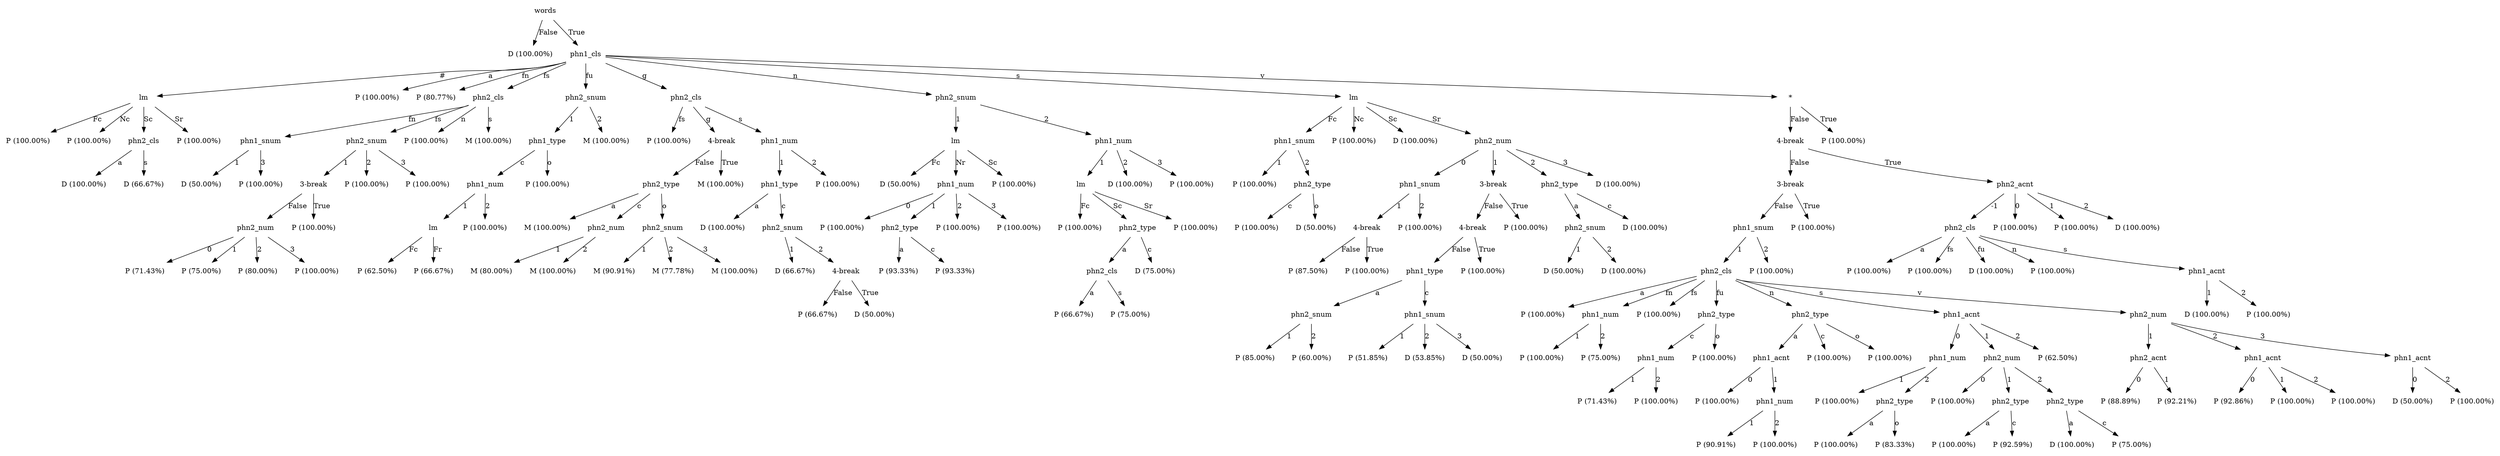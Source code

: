 digraph G {
"bg==" [ shape=plaintext label="words"]
"bg==" -> "bi0w" [ label="False" ]
"bi0w" [ shape=plaintext label="D (100.00%)"]
"bg==" -> "bi0x" [ label="True" ]
"bi0x" [ shape=plaintext label="phn1_cls"]
"bi0x" -> "bi0xLTA=" [ label="#" ]
"bi0xLTA=" [ shape=plaintext label="lm"]
"bi0xLTA=" -> "bi0xLTAtMA==" [ label="Fc" ]
"bi0xLTAtMA==" [ shape=plaintext label="P (100.00%)"]
"bi0xLTA=" -> "bi0xLTAtMw==" [ label="Nc" ]
"bi0xLTAtMw==" [ shape=plaintext label="P (100.00%)"]
"bi0xLTA=" -> "bi0xLTAtNQ==" [ label="Sc" ]
"bi0xLTAtNQ==" [ shape=plaintext label="phn2_cls"]
"bi0xLTAtNQ==" -> "bi0xLTAtNS0w" [ label="a" ]
"bi0xLTAtNS0w" [ shape=plaintext label="D (100.00%)"]
"bi0xLTAtNQ==" -> "bi0xLTAtNS02" [ label="s" ]
"bi0xLTAtNS02" [ shape=plaintext label="D (66.67%)"]
"bi0xLTA=" -> "bi0xLTAtNg==" [ label="Sr" ]
"bi0xLTAtNg==" [ shape=plaintext label="P (100.00%)"]
"bi0x" -> "bi0xLTE=" [ label="a" ]
"bi0xLTE=" [ shape=plaintext label="P (100.00%)"]
"bi0x" -> "bi0xLTI=" [ label="fn" ]
"bi0xLTI=" [ shape=plaintext label="P (80.77%)"]
"bi0x" -> "bi0xLTM=" [ label="fs" ]
"bi0xLTM=" [ shape=plaintext label="phn2_cls"]
"bi0xLTM=" -> "bi0xLTMtMQ==" [ label="fn" ]
"bi0xLTMtMQ==" [ shape=plaintext label="phn1_snum"]
"bi0xLTMtMQ==" -> "bi0xLTMtMS0x" [ label="1" ]
"bi0xLTMtMS0x" [ shape=plaintext label="D (50.00%)"]
"bi0xLTMtMQ==" -> "bi0xLTMtMS0z" [ label="3" ]
"bi0xLTMtMS0z" [ shape=plaintext label="P (100.00%)"]
"bi0xLTM=" -> "bi0xLTMtMg==" [ label="fs" ]
"bi0xLTMtMg==" [ shape=plaintext label="phn2_snum"]
"bi0xLTMtMg==" -> "bi0xLTMtMi0w" [ label="1" ]
"bi0xLTMtMi0w" [ shape=plaintext label="3-break"]
"bi0xLTMtMi0w" -> "bi0xLTMtMi0wLTA=" [ label="False" ]
"bi0xLTMtMi0wLTA=" [ shape=plaintext label="phn2_num"]
"bi0xLTMtMi0wLTA=" -> "bi0xLTMtMi0wLTAtMA==" [ label="0" ]
"bi0xLTMtMi0wLTAtMA==" [ shape=plaintext label="P (71.43%)"]
"bi0xLTMtMi0wLTA=" -> "bi0xLTMtMi0wLTAtMQ==" [ label="1" ]
"bi0xLTMtMi0wLTAtMQ==" [ shape=plaintext label="P (75.00%)"]
"bi0xLTMtMi0wLTA=" -> "bi0xLTMtMi0wLTAtMg==" [ label="2" ]
"bi0xLTMtMi0wLTAtMg==" [ shape=plaintext label="P (80.00%)"]
"bi0xLTMtMi0wLTA=" -> "bi0xLTMtMi0wLTAtMw==" [ label="3" ]
"bi0xLTMtMi0wLTAtMw==" [ shape=plaintext label="P (100.00%)"]
"bi0xLTMtMi0w" -> "bi0xLTMtMi0wLTE=" [ label="True" ]
"bi0xLTMtMi0wLTE=" [ shape=plaintext label="P (100.00%)"]
"bi0xLTMtMg==" -> "bi0xLTMtMi0x" [ label="2" ]
"bi0xLTMtMi0x" [ shape=plaintext label="P (100.00%)"]
"bi0xLTMtMg==" -> "bi0xLTMtMi0y" [ label="3" ]
"bi0xLTMtMi0y" [ shape=plaintext label="P (100.00%)"]
"bi0xLTM=" -> "bi0xLTMtNQ==" [ label="n" ]
"bi0xLTMtNQ==" [ shape=plaintext label="P (100.00%)"]
"bi0xLTM=" -> "bi0xLTMtNg==" [ label="s" ]
"bi0xLTMtNg==" [ shape=plaintext label="M (100.00%)"]
"bi0x" -> "bi0xLTQ=" [ label="fu" ]
"bi0xLTQ=" [ shape=plaintext label="phn2_snum"]
"bi0xLTQ=" -> "bi0xLTQtMA==" [ label="1" ]
"bi0xLTQtMA==" [ shape=plaintext label="phn1_type"]
"bi0xLTQtMA==" -> "bi0xLTQtMC0x" [ label="c" ]
"bi0xLTQtMC0x" [ shape=plaintext label="phn1_num"]
"bi0xLTQtMC0x" -> "bi0xLTQtMC0xLTE=" [ label="1" ]
"bi0xLTQtMC0xLTE=" [ shape=plaintext label="lm"]
"bi0xLTQtMC0xLTE=" -> "bi0xLTQtMC0xLTEtMA==" [ label="Fc" ]
"bi0xLTQtMC0xLTEtMA==" [ shape=plaintext label="P (62.50%)"]
"bi0xLTQtMC0xLTE=" -> "bi0xLTQtMC0xLTEtMQ==" [ label="Fr" ]
"bi0xLTQtMC0xLTEtMQ==" [ shape=plaintext label="P (66.67%)"]
"bi0xLTQtMC0x" -> "bi0xLTQtMC0xLTI=" [ label="2" ]
"bi0xLTQtMC0xLTI=" [ shape=plaintext label="P (100.00%)"]
"bi0xLTQtMA==" -> "bi0xLTQtMC0z" [ label="o" ]
"bi0xLTQtMC0z" [ shape=plaintext label="P (100.00%)"]
"bi0xLTQ=" -> "bi0xLTQtMQ==" [ label="2" ]
"bi0xLTQtMQ==" [ shape=plaintext label="M (100.00%)"]
"bi0x" -> "bi0xLTU=" [ label="g" ]
"bi0xLTU=" [ shape=plaintext label="phn2_cls"]
"bi0xLTU=" -> "bi0xLTUtMg==" [ label="fs" ]
"bi0xLTUtMg==" [ shape=plaintext label="P (100.00%)"]
"bi0xLTU=" -> "bi0xLTUtNA==" [ label="g" ]
"bi0xLTUtNA==" [ shape=plaintext label="4-break"]
"bi0xLTUtNA==" -> "bi0xLTUtNC0w" [ label="False" ]
"bi0xLTUtNC0w" [ shape=plaintext label="phn2_type"]
"bi0xLTUtNC0w" -> "bi0xLTUtNC0wLTA=" [ label="a" ]
"bi0xLTUtNC0wLTA=" [ shape=plaintext label="M (100.00%)"]
"bi0xLTUtNC0w" -> "bi0xLTUtNC0wLTE=" [ label="c" ]
"bi0xLTUtNC0wLTE=" [ shape=plaintext label="phn2_num"]
"bi0xLTUtNC0wLTE=" -> "bi0xLTUtNC0wLTEtMQ==" [ label="1" ]
"bi0xLTUtNC0wLTEtMQ==" [ shape=plaintext label="M (80.00%)"]
"bi0xLTUtNC0wLTE=" -> "bi0xLTUtNC0wLTEtMg==" [ label="2" ]
"bi0xLTUtNC0wLTEtMg==" [ shape=plaintext label="M (100.00%)"]
"bi0xLTUtNC0w" -> "bi0xLTUtNC0wLTM=" [ label="o" ]
"bi0xLTUtNC0wLTM=" [ shape=plaintext label="phn2_snum"]
"bi0xLTUtNC0wLTM=" -> "bi0xLTUtNC0wLTMtMA==" [ label="1" ]
"bi0xLTUtNC0wLTMtMA==" [ shape=plaintext label="M (90.91%)"]
"bi0xLTUtNC0wLTM=" -> "bi0xLTUtNC0wLTMtMQ==" [ label="2" ]
"bi0xLTUtNC0wLTMtMQ==" [ shape=plaintext label="M (77.78%)"]
"bi0xLTUtNC0wLTM=" -> "bi0xLTUtNC0wLTMtMg==" [ label="3" ]
"bi0xLTUtNC0wLTMtMg==" [ shape=plaintext label="M (100.00%)"]
"bi0xLTUtNA==" -> "bi0xLTUtNC0x" [ label="True" ]
"bi0xLTUtNC0x" [ shape=plaintext label="M (100.00%)"]
"bi0xLTU=" -> "bi0xLTUtNg==" [ label="s" ]
"bi0xLTUtNg==" [ shape=plaintext label="phn1_num"]
"bi0xLTUtNg==" -> "bi0xLTUtNi0x" [ label="1" ]
"bi0xLTUtNi0x" [ shape=plaintext label="phn1_type"]
"bi0xLTUtNi0x" -> "bi0xLTUtNi0xLTA=" [ label="a" ]
"bi0xLTUtNi0xLTA=" [ shape=plaintext label="D (100.00%)"]
"bi0xLTUtNi0x" -> "bi0xLTUtNi0xLTE=" [ label="c" ]
"bi0xLTUtNi0xLTE=" [ shape=plaintext label="phn2_snum"]
"bi0xLTUtNi0xLTE=" -> "bi0xLTUtNi0xLTEtMA==" [ label="1" ]
"bi0xLTUtNi0xLTEtMA==" [ shape=plaintext label="D (66.67%)"]
"bi0xLTUtNi0xLTE=" -> "bi0xLTUtNi0xLTEtMQ==" [ label="2" ]
"bi0xLTUtNi0xLTEtMQ==" [ shape=plaintext label="4-break"]
"bi0xLTUtNi0xLTEtMQ==" -> "bi0xLTUtNi0xLTEtMS0w" [ label="False" ]
"bi0xLTUtNi0xLTEtMS0w" [ shape=plaintext label="P (66.67%)"]
"bi0xLTUtNi0xLTEtMQ==" -> "bi0xLTUtNi0xLTEtMS0x" [ label="True" ]
"bi0xLTUtNi0xLTEtMS0x" [ shape=plaintext label="D (50.00%)"]
"bi0xLTUtNg==" -> "bi0xLTUtNi0y" [ label="2" ]
"bi0xLTUtNi0y" [ shape=plaintext label="P (100.00%)"]
"bi0x" -> "bi0xLTY=" [ label="n" ]
"bi0xLTY=" [ shape=plaintext label="phn2_snum"]
"bi0xLTY=" -> "bi0xLTYtMA==" [ label="1" ]
"bi0xLTYtMA==" [ shape=plaintext label="lm"]
"bi0xLTYtMA==" -> "bi0xLTYtMC0w" [ label="Fc" ]
"bi0xLTYtMC0w" [ shape=plaintext label="D (50.00%)"]
"bi0xLTYtMA==" -> "bi0xLTYtMC00" [ label="Nr" ]
"bi0xLTYtMC00" [ shape=plaintext label="phn1_num"]
"bi0xLTYtMC00" -> "bi0xLTYtMC00LTA=" [ label="0" ]
"bi0xLTYtMC00LTA=" [ shape=plaintext label="P (100.00%)"]
"bi0xLTYtMC00" -> "bi0xLTYtMC00LTE=" [ label="1" ]
"bi0xLTYtMC00LTE=" [ shape=plaintext label="phn2_type"]
"bi0xLTYtMC00LTE=" -> "bi0xLTYtMC00LTEtMA==" [ label="a" ]
"bi0xLTYtMC00LTEtMA==" [ shape=plaintext label="P (93.33%)"]
"bi0xLTYtMC00LTE=" -> "bi0xLTYtMC00LTEtMQ==" [ label="c" ]
"bi0xLTYtMC00LTEtMQ==" [ shape=plaintext label="P (93.33%)"]
"bi0xLTYtMC00" -> "bi0xLTYtMC00LTI=" [ label="2" ]
"bi0xLTYtMC00LTI=" [ shape=plaintext label="P (100.00%)"]
"bi0xLTYtMC00" -> "bi0xLTYtMC00LTM=" [ label="3" ]
"bi0xLTYtMC00LTM=" [ shape=plaintext label="P (100.00%)"]
"bi0xLTYtMA==" -> "bi0xLTYtMC01" [ label="Sc" ]
"bi0xLTYtMC01" [ shape=plaintext label="P (100.00%)"]
"bi0xLTY=" -> "bi0xLTYtMQ==" [ label="2" ]
"bi0xLTYtMQ==" [ shape=plaintext label="phn1_num"]
"bi0xLTYtMQ==" -> "bi0xLTYtMS0x" [ label="1" ]
"bi0xLTYtMS0x" [ shape=plaintext label="lm"]
"bi0xLTYtMS0x" -> "bi0xLTYtMS0xLTA=" [ label="Fc" ]
"bi0xLTYtMS0xLTA=" [ shape=plaintext label="P (100.00%)"]
"bi0xLTYtMS0x" -> "bi0xLTYtMS0xLTU=" [ label="Sc" ]
"bi0xLTYtMS0xLTU=" [ shape=plaintext label="phn2_type"]
"bi0xLTYtMS0xLTU=" -> "bi0xLTYtMS0xLTUtMA==" [ label="a" ]
"bi0xLTYtMS0xLTUtMA==" [ shape=plaintext label="phn2_cls"]
"bi0xLTYtMS0xLTUtMA==" -> "bi0xLTYtMS0xLTUtMC0w" [ label="a" ]
"bi0xLTYtMS0xLTUtMC0w" [ shape=plaintext label="P (66.67%)"]
"bi0xLTYtMS0xLTUtMA==" -> "bi0xLTYtMS0xLTUtMC02" [ label="s" ]
"bi0xLTYtMS0xLTUtMC02" [ shape=plaintext label="P (75.00%)"]
"bi0xLTYtMS0xLTU=" -> "bi0xLTYtMS0xLTUtMQ==" [ label="c" ]
"bi0xLTYtMS0xLTUtMQ==" [ shape=plaintext label="D (75.00%)"]
"bi0xLTYtMS0x" -> "bi0xLTYtMS0xLTY=" [ label="Sr" ]
"bi0xLTYtMS0xLTY=" [ shape=plaintext label="P (100.00%)"]
"bi0xLTYtMQ==" -> "bi0xLTYtMS0y" [ label="2" ]
"bi0xLTYtMS0y" [ shape=plaintext label="D (100.00%)"]
"bi0xLTYtMQ==" -> "bi0xLTYtMS0z" [ label="3" ]
"bi0xLTYtMS0z" [ shape=plaintext label="P (100.00%)"]
"bi0x" -> "bi0xLTc=" [ label="s" ]
"bi0xLTc=" [ shape=plaintext label="lm"]
"bi0xLTc=" -> "bi0xLTctMA==" [ label="Fc" ]
"bi0xLTctMA==" [ shape=plaintext label="phn1_snum"]
"bi0xLTctMA==" -> "bi0xLTctMC0x" [ label="1" ]
"bi0xLTctMC0x" [ shape=plaintext label="P (100.00%)"]
"bi0xLTctMA==" -> "bi0xLTctMC0y" [ label="2" ]
"bi0xLTctMC0y" [ shape=plaintext label="phn2_type"]
"bi0xLTctMC0y" -> "bi0xLTctMC0yLTE=" [ label="c" ]
"bi0xLTctMC0yLTE=" [ shape=plaintext label="P (100.00%)"]
"bi0xLTctMC0y" -> "bi0xLTctMC0yLTM=" [ label="o" ]
"bi0xLTctMC0yLTM=" [ shape=plaintext label="D (50.00%)"]
"bi0xLTc=" -> "bi0xLTctMw==" [ label="Nc" ]
"bi0xLTctMw==" [ shape=plaintext label="P (100.00%)"]
"bi0xLTc=" -> "bi0xLTctNQ==" [ label="Sc" ]
"bi0xLTctNQ==" [ shape=plaintext label="D (100.00%)"]
"bi0xLTc=" -> "bi0xLTctNg==" [ label="Sr" ]
"bi0xLTctNg==" [ shape=plaintext label="phn2_num"]
"bi0xLTctNg==" -> "bi0xLTctNi0w" [ label="0" ]
"bi0xLTctNi0w" [ shape=plaintext label="phn1_snum"]
"bi0xLTctNi0w" -> "bi0xLTctNi0wLTE=" [ label="1" ]
"bi0xLTctNi0wLTE=" [ shape=plaintext label="4-break"]
"bi0xLTctNi0wLTE=" -> "bi0xLTctNi0wLTEtMA==" [ label="False" ]
"bi0xLTctNi0wLTEtMA==" [ shape=plaintext label="P (87.50%)"]
"bi0xLTctNi0wLTE=" -> "bi0xLTctNi0wLTEtMQ==" [ label="True" ]
"bi0xLTctNi0wLTEtMQ==" [ shape=plaintext label="P (100.00%)"]
"bi0xLTctNi0w" -> "bi0xLTctNi0wLTI=" [ label="2" ]
"bi0xLTctNi0wLTI=" [ shape=plaintext label="P (100.00%)"]
"bi0xLTctNg==" -> "bi0xLTctNi0x" [ label="1" ]
"bi0xLTctNi0x" [ shape=plaintext label="3-break"]
"bi0xLTctNi0x" -> "bi0xLTctNi0xLTA=" [ label="False" ]
"bi0xLTctNi0xLTA=" [ shape=plaintext label="4-break"]
"bi0xLTctNi0xLTA=" -> "bi0xLTctNi0xLTAtMA==" [ label="False" ]
"bi0xLTctNi0xLTAtMA==" [ shape=plaintext label="phn1_type"]
"bi0xLTctNi0xLTAtMA==" -> "bi0xLTctNi0xLTAtMC0w" [ label="a" ]
"bi0xLTctNi0xLTAtMC0w" [ shape=plaintext label="phn2_snum"]
"bi0xLTctNi0xLTAtMC0w" -> "bi0xLTctNi0xLTAtMC0wLTA=" [ label="1" ]
"bi0xLTctNi0xLTAtMC0wLTA=" [ shape=plaintext label="P (85.00%)"]
"bi0xLTctNi0xLTAtMC0w" -> "bi0xLTctNi0xLTAtMC0wLTE=" [ label="2" ]
"bi0xLTctNi0xLTAtMC0wLTE=" [ shape=plaintext label="P (60.00%)"]
"bi0xLTctNi0xLTAtMA==" -> "bi0xLTctNi0xLTAtMC0x" [ label="c" ]
"bi0xLTctNi0xLTAtMC0x" [ shape=plaintext label="phn1_snum"]
"bi0xLTctNi0xLTAtMC0x" -> "bi0xLTctNi0xLTAtMC0xLTE=" [ label="1" ]
"bi0xLTctNi0xLTAtMC0xLTE=" [ shape=plaintext label="P (51.85%)"]
"bi0xLTctNi0xLTAtMC0x" -> "bi0xLTctNi0xLTAtMC0xLTI=" [ label="2" ]
"bi0xLTctNi0xLTAtMC0xLTI=" [ shape=plaintext label="D (53.85%)"]
"bi0xLTctNi0xLTAtMC0x" -> "bi0xLTctNi0xLTAtMC0xLTM=" [ label="3" ]
"bi0xLTctNi0xLTAtMC0xLTM=" [ shape=plaintext label="D (50.00%)"]
"bi0xLTctNi0xLTA=" -> "bi0xLTctNi0xLTAtMQ==" [ label="True" ]
"bi0xLTctNi0xLTAtMQ==" [ shape=plaintext label="P (100.00%)"]
"bi0xLTctNi0x" -> "bi0xLTctNi0xLTE=" [ label="True" ]
"bi0xLTctNi0xLTE=" [ shape=plaintext label="P (100.00%)"]
"bi0xLTctNg==" -> "bi0xLTctNi0y" [ label="2" ]
"bi0xLTctNi0y" [ shape=plaintext label="phn2_type"]
"bi0xLTctNi0y" -> "bi0xLTctNi0yLTA=" [ label="a" ]
"bi0xLTctNi0yLTA=" [ shape=plaintext label="phn2_snum"]
"bi0xLTctNi0yLTA=" -> "bi0xLTctNi0yLTAtMA==" [ label="1" ]
"bi0xLTctNi0yLTAtMA==" [ shape=plaintext label="D (50.00%)"]
"bi0xLTctNi0yLTA=" -> "bi0xLTctNi0yLTAtMQ==" [ label="2" ]
"bi0xLTctNi0yLTAtMQ==" [ shape=plaintext label="D (100.00%)"]
"bi0xLTctNi0y" -> "bi0xLTctNi0yLTE=" [ label="c" ]
"bi0xLTctNi0yLTE=" [ shape=plaintext label="D (100.00%)"]
"bi0xLTctNg==" -> "bi0xLTctNi0z" [ label="3" ]
"bi0xLTctNi0z" [ shape=plaintext label="D (100.00%)"]
"bi0x" -> "bi0xLTg=" [ label="v" ]
"bi0xLTg=" [ shape=plaintext label="*"]
"bi0xLTg=" -> "bi0xLTgtMA==" [ label="False" ]
"bi0xLTgtMA==" [ shape=plaintext label="4-break"]
"bi0xLTgtMA==" -> "bi0xLTgtMC0w" [ label="False" ]
"bi0xLTgtMC0w" [ shape=plaintext label="3-break"]
"bi0xLTgtMC0w" -> "bi0xLTgtMC0wLTA=" [ label="False" ]
"bi0xLTgtMC0wLTA=" [ shape=plaintext label="phn1_snum"]
"bi0xLTgtMC0wLTA=" -> "bi0xLTgtMC0wLTAtMQ==" [ label="1" ]
"bi0xLTgtMC0wLTAtMQ==" [ shape=plaintext label="phn2_cls"]
"bi0xLTgtMC0wLTAtMQ==" -> "bi0xLTgtMC0wLTAtMS0w" [ label="a" ]
"bi0xLTgtMC0wLTAtMS0w" [ shape=plaintext label="P (100.00%)"]
"bi0xLTgtMC0wLTAtMQ==" -> "bi0xLTgtMC0wLTAtMS0x" [ label="fn" ]
"bi0xLTgtMC0wLTAtMS0x" [ shape=plaintext label="phn1_num"]
"bi0xLTgtMC0wLTAtMS0x" -> "bi0xLTgtMC0wLTAtMS0xLTE=" [ label="1" ]
"bi0xLTgtMC0wLTAtMS0xLTE=" [ shape=plaintext label="P (100.00%)"]
"bi0xLTgtMC0wLTAtMS0x" -> "bi0xLTgtMC0wLTAtMS0xLTI=" [ label="2" ]
"bi0xLTgtMC0wLTAtMS0xLTI=" [ shape=plaintext label="P (75.00%)"]
"bi0xLTgtMC0wLTAtMQ==" -> "bi0xLTgtMC0wLTAtMS0y" [ label="fs" ]
"bi0xLTgtMC0wLTAtMS0y" [ shape=plaintext label="P (100.00%)"]
"bi0xLTgtMC0wLTAtMQ==" -> "bi0xLTgtMC0wLTAtMS0z" [ label="fu" ]
"bi0xLTgtMC0wLTAtMS0z" [ shape=plaintext label="phn2_type"]
"bi0xLTgtMC0wLTAtMS0z" -> "bi0xLTgtMC0wLTAtMS0zLTE=" [ label="c" ]
"bi0xLTgtMC0wLTAtMS0zLTE=" [ shape=plaintext label="phn1_num"]
"bi0xLTgtMC0wLTAtMS0zLTE=" -> "bi0xLTgtMC0wLTAtMS0zLTEtMQ==" [ label="1" ]
"bi0xLTgtMC0wLTAtMS0zLTEtMQ==" [ shape=plaintext label="P (71.43%)"]
"bi0xLTgtMC0wLTAtMS0zLTE=" -> "bi0xLTgtMC0wLTAtMS0zLTEtMg==" [ label="2" ]
"bi0xLTgtMC0wLTAtMS0zLTEtMg==" [ shape=plaintext label="P (100.00%)"]
"bi0xLTgtMC0wLTAtMS0z" -> "bi0xLTgtMC0wLTAtMS0zLTM=" [ label="o" ]
"bi0xLTgtMC0wLTAtMS0zLTM=" [ shape=plaintext label="P (100.00%)"]
"bi0xLTgtMC0wLTAtMQ==" -> "bi0xLTgtMC0wLTAtMS01" [ label="n" ]
"bi0xLTgtMC0wLTAtMS01" [ shape=plaintext label="phn2_type"]
"bi0xLTgtMC0wLTAtMS01" -> "bi0xLTgtMC0wLTAtMS01LTA=" [ label="a" ]
"bi0xLTgtMC0wLTAtMS01LTA=" [ shape=plaintext label="phn1_acnt"]
"bi0xLTgtMC0wLTAtMS01LTA=" -> "bi0xLTgtMC0wLTAtMS01LTAtMQ==" [ label="0" ]
"bi0xLTgtMC0wLTAtMS01LTAtMQ==" [ shape=plaintext label="P (100.00%)"]
"bi0xLTgtMC0wLTAtMS01LTA=" -> "bi0xLTgtMC0wLTAtMS01LTAtMg==" [ label="1" ]
"bi0xLTgtMC0wLTAtMS01LTAtMg==" [ shape=plaintext label="phn1_num"]
"bi0xLTgtMC0wLTAtMS01LTAtMg==" -> "bi0xLTgtMC0wLTAtMS01LTAtMi0x" [ label="1" ]
"bi0xLTgtMC0wLTAtMS01LTAtMi0x" [ shape=plaintext label="P (90.91%)"]
"bi0xLTgtMC0wLTAtMS01LTAtMg==" -> "bi0xLTgtMC0wLTAtMS01LTAtMi0y" [ label="2" ]
"bi0xLTgtMC0wLTAtMS01LTAtMi0y" [ shape=plaintext label="P (100.00%)"]
"bi0xLTgtMC0wLTAtMS01" -> "bi0xLTgtMC0wLTAtMS01LTE=" [ label="c" ]
"bi0xLTgtMC0wLTAtMS01LTE=" [ shape=plaintext label="P (100.00%)"]
"bi0xLTgtMC0wLTAtMS01" -> "bi0xLTgtMC0wLTAtMS01LTM=" [ label="o" ]
"bi0xLTgtMC0wLTAtMS01LTM=" [ shape=plaintext label="P (100.00%)"]
"bi0xLTgtMC0wLTAtMQ==" -> "bi0xLTgtMC0wLTAtMS02" [ label="s" ]
"bi0xLTgtMC0wLTAtMS02" [ shape=plaintext label="phn1_acnt"]
"bi0xLTgtMC0wLTAtMS02" -> "bi0xLTgtMC0wLTAtMS02LTE=" [ label="0" ]
"bi0xLTgtMC0wLTAtMS02LTE=" [ shape=plaintext label="phn1_num"]
"bi0xLTgtMC0wLTAtMS02LTE=" -> "bi0xLTgtMC0wLTAtMS02LTEtMQ==" [ label="1" ]
"bi0xLTgtMC0wLTAtMS02LTEtMQ==" [ shape=plaintext label="P (100.00%)"]
"bi0xLTgtMC0wLTAtMS02LTE=" -> "bi0xLTgtMC0wLTAtMS02LTEtMg==" [ label="2" ]
"bi0xLTgtMC0wLTAtMS02LTEtMg==" [ shape=plaintext label="phn2_type"]
"bi0xLTgtMC0wLTAtMS02LTEtMg==" -> "bi0xLTgtMC0wLTAtMS02LTEtMi0w" [ label="a" ]
"bi0xLTgtMC0wLTAtMS02LTEtMi0w" [ shape=plaintext label="P (100.00%)"]
"bi0xLTgtMC0wLTAtMS02LTEtMg==" -> "bi0xLTgtMC0wLTAtMS02LTEtMi0z" [ label="o" ]
"bi0xLTgtMC0wLTAtMS02LTEtMi0z" [ shape=plaintext label="P (83.33%)"]
"bi0xLTgtMC0wLTAtMS02" -> "bi0xLTgtMC0wLTAtMS02LTI=" [ label="1" ]
"bi0xLTgtMC0wLTAtMS02LTI=" [ shape=plaintext label="phn2_num"]
"bi0xLTgtMC0wLTAtMS02LTI=" -> "bi0xLTgtMC0wLTAtMS02LTItMA==" [ label="0" ]
"bi0xLTgtMC0wLTAtMS02LTItMA==" [ shape=plaintext label="P (100.00%)"]
"bi0xLTgtMC0wLTAtMS02LTI=" -> "bi0xLTgtMC0wLTAtMS02LTItMQ==" [ label="1" ]
"bi0xLTgtMC0wLTAtMS02LTItMQ==" [ shape=plaintext label="phn2_type"]
"bi0xLTgtMC0wLTAtMS02LTItMQ==" -> "bi0xLTgtMC0wLTAtMS02LTItMS0w" [ label="a" ]
"bi0xLTgtMC0wLTAtMS02LTItMS0w" [ shape=plaintext label="P (100.00%)"]
"bi0xLTgtMC0wLTAtMS02LTItMQ==" -> "bi0xLTgtMC0wLTAtMS02LTItMS0x" [ label="c" ]
"bi0xLTgtMC0wLTAtMS02LTItMS0x" [ shape=plaintext label="P (92.59%)"]
"bi0xLTgtMC0wLTAtMS02LTI=" -> "bi0xLTgtMC0wLTAtMS02LTItMg==" [ label="2" ]
"bi0xLTgtMC0wLTAtMS02LTItMg==" [ shape=plaintext label="phn2_type"]
"bi0xLTgtMC0wLTAtMS02LTItMg==" -> "bi0xLTgtMC0wLTAtMS02LTItMi0w" [ label="a" ]
"bi0xLTgtMC0wLTAtMS02LTItMi0w" [ shape=plaintext label="D (100.00%)"]
"bi0xLTgtMC0wLTAtMS02LTItMg==" -> "bi0xLTgtMC0wLTAtMS02LTItMi0x" [ label="c" ]
"bi0xLTgtMC0wLTAtMS02LTItMi0x" [ shape=plaintext label="P (75.00%)"]
"bi0xLTgtMC0wLTAtMS02" -> "bi0xLTgtMC0wLTAtMS02LTM=" [ label="2" ]
"bi0xLTgtMC0wLTAtMS02LTM=" [ shape=plaintext label="P (62.50%)"]
"bi0xLTgtMC0wLTAtMQ==" -> "bi0xLTgtMC0wLTAtMS03" [ label="v" ]
"bi0xLTgtMC0wLTAtMS03" [ shape=plaintext label="phn2_num"]
"bi0xLTgtMC0wLTAtMS03" -> "bi0xLTgtMC0wLTAtMS03LTE=" [ label="1" ]
"bi0xLTgtMC0wLTAtMS03LTE=" [ shape=plaintext label="phn2_acnt"]
"bi0xLTgtMC0wLTAtMS03LTE=" -> "bi0xLTgtMC0wLTAtMS03LTEtMQ==" [ label="0" ]
"bi0xLTgtMC0wLTAtMS03LTEtMQ==" [ shape=plaintext label="P (88.89%)"]
"bi0xLTgtMC0wLTAtMS03LTE=" -> "bi0xLTgtMC0wLTAtMS03LTEtMg==" [ label="1" ]
"bi0xLTgtMC0wLTAtMS03LTEtMg==" [ shape=plaintext label="P (92.21%)"]
"bi0xLTgtMC0wLTAtMS03" -> "bi0xLTgtMC0wLTAtMS03LTI=" [ label="2" ]
"bi0xLTgtMC0wLTAtMS03LTI=" [ shape=plaintext label="phn1_acnt"]
"bi0xLTgtMC0wLTAtMS03LTI=" -> "bi0xLTgtMC0wLTAtMS03LTItMQ==" [ label="0" ]
"bi0xLTgtMC0wLTAtMS03LTItMQ==" [ shape=plaintext label="P (92.86%)"]
"bi0xLTgtMC0wLTAtMS03LTI=" -> "bi0xLTgtMC0wLTAtMS03LTItMg==" [ label="1" ]
"bi0xLTgtMC0wLTAtMS03LTItMg==" [ shape=plaintext label="P (100.00%)"]
"bi0xLTgtMC0wLTAtMS03LTI=" -> "bi0xLTgtMC0wLTAtMS03LTItMw==" [ label="2" ]
"bi0xLTgtMC0wLTAtMS03LTItMw==" [ shape=plaintext label="P (100.00%)"]
"bi0xLTgtMC0wLTAtMS03" -> "bi0xLTgtMC0wLTAtMS03LTM=" [ label="3" ]
"bi0xLTgtMC0wLTAtMS03LTM=" [ shape=plaintext label="phn1_acnt"]
"bi0xLTgtMC0wLTAtMS03LTM=" -> "bi0xLTgtMC0wLTAtMS03LTMtMQ==" [ label="0" ]
"bi0xLTgtMC0wLTAtMS03LTMtMQ==" [ shape=plaintext label="D (50.00%)"]
"bi0xLTgtMC0wLTAtMS03LTM=" -> "bi0xLTgtMC0wLTAtMS03LTMtMw==" [ label="2" ]
"bi0xLTgtMC0wLTAtMS03LTMtMw==" [ shape=plaintext label="P (100.00%)"]
"bi0xLTgtMC0wLTA=" -> "bi0xLTgtMC0wLTAtMg==" [ label="2" ]
"bi0xLTgtMC0wLTAtMg==" [ shape=plaintext label="P (100.00%)"]
"bi0xLTgtMC0w" -> "bi0xLTgtMC0wLTE=" [ label="True" ]
"bi0xLTgtMC0wLTE=" [ shape=plaintext label="P (100.00%)"]
"bi0xLTgtMA==" -> "bi0xLTgtMC0x" [ label="True" ]
"bi0xLTgtMC0x" [ shape=plaintext label="phn2_acnt"]
"bi0xLTgtMC0x" -> "bi0xLTgtMC0xLTA=" [ label="-1" ]
"bi0xLTgtMC0xLTA=" [ shape=plaintext label="phn2_cls"]
"bi0xLTgtMC0xLTA=" -> "bi0xLTgtMC0xLTAtMA==" [ label="a" ]
"bi0xLTgtMC0xLTAtMA==" [ shape=plaintext label="P (100.00%)"]
"bi0xLTgtMC0xLTA=" -> "bi0xLTgtMC0xLTAtMg==" [ label="fs" ]
"bi0xLTgtMC0xLTAtMg==" [ shape=plaintext label="P (100.00%)"]
"bi0xLTgtMC0xLTA=" -> "bi0xLTgtMC0xLTAtMw==" [ label="fu" ]
"bi0xLTgtMC0xLTAtMw==" [ shape=plaintext label="D (100.00%)"]
"bi0xLTgtMC0xLTA=" -> "bi0xLTgtMC0xLTAtNQ==" [ label="n" ]
"bi0xLTgtMC0xLTAtNQ==" [ shape=plaintext label="P (100.00%)"]
"bi0xLTgtMC0xLTA=" -> "bi0xLTgtMC0xLTAtNg==" [ label="s" ]
"bi0xLTgtMC0xLTAtNg==" [ shape=plaintext label="phn1_acnt"]
"bi0xLTgtMC0xLTAtNg==" -> "bi0xLTgtMC0xLTAtNi0y" [ label="1" ]
"bi0xLTgtMC0xLTAtNi0y" [ shape=plaintext label="D (100.00%)"]
"bi0xLTgtMC0xLTAtNg==" -> "bi0xLTgtMC0xLTAtNi0z" [ label="2" ]
"bi0xLTgtMC0xLTAtNi0z" [ shape=plaintext label="P (100.00%)"]
"bi0xLTgtMC0x" -> "bi0xLTgtMC0xLTE=" [ label="0" ]
"bi0xLTgtMC0xLTE=" [ shape=plaintext label="P (100.00%)"]
"bi0xLTgtMC0x" -> "bi0xLTgtMC0xLTI=" [ label="1" ]
"bi0xLTgtMC0xLTI=" [ shape=plaintext label="P (100.00%)"]
"bi0xLTgtMC0x" -> "bi0xLTgtMC0xLTM=" [ label="2" ]
"bi0xLTgtMC0xLTM=" [ shape=plaintext label="D (100.00%)"]
"bi0xLTg=" -> "bi0xLTgtMQ==" [ label="True" ]
"bi0xLTgtMQ==" [ shape=plaintext label="P (100.00%)"]
}
